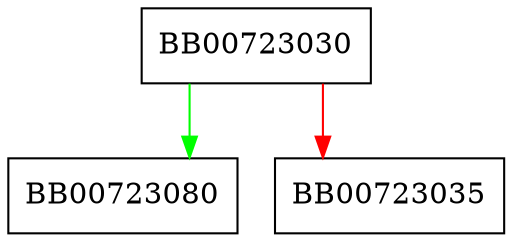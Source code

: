 digraph BN_BLINDING_free {
  node [shape="box"];
  graph [splines=ortho];
  BB00723030 -> BB00723080 [color="green"];
  BB00723030 -> BB00723035 [color="red"];
}